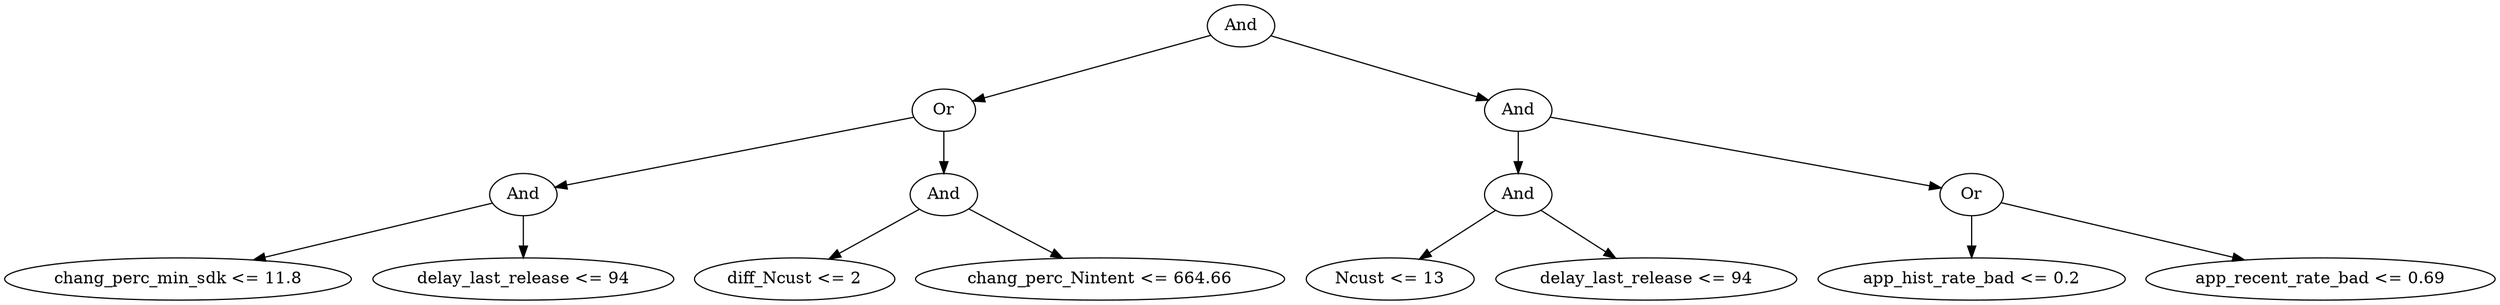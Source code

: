 digraph G {
	graph [bb="0,0,1718.2,252",
		dpi=78
	];
	node [label="\N"];
	1	 [height=0.5,
		label=And,
		pos="855.24,234",
		width=0.75];
	2	 [height=0.5,
		label=Or,
		pos="650.24,162",
		width=0.75];
	1 -> 2	 [pos="e,673.8,171.04 831.72,224.97 795.29,212.53 725.07,188.55 683.47,174.35"];
	3	 [height=0.5,
		label=And,
		pos="1045.2,162",
		width=0.75];
	1 -> 3	 [pos="e,1022,171.54 878.54,224.42 912.1,212.05 974.22,189.17 1012.4,175.09"];
	4	 [height=0.5,
		label=And,
		pos="359.24,90",
		width=0.75];
	2 -> 4	 [pos="e,384.34,97.039 625.18,154.97 573.29,142.49 453.96,113.79 394.4,99.458"];
	5	 [height=0.5,
		label=And,
		pos="650.24,90",
		width=0.75];
	2 -> 5	 [pos="e,650.24,108.1 650.24,143.7 650.24,135.98 650.24,126.71 650.24,118.11"];
	8	 [height=0.5,
		label="chang_perc_min_sdk <= 11.8",
		pos="120.24,18",
		width=3.34];
	4 -> 8	 [pos="e,172.65,34.349 335.01,81.903 299.52,71.508 232.21,51.795 182.37,37.197"];
	9	 [height=0.5,
		label="delay_last_release <= 94",
		pos="359.24,18",
		width=2.7984];
	4 -> 9	 [pos="e,359.24,36.104 359.24,71.697 359.24,63.983 359.24,54.712 359.24,46.112"];
	10	 [height=0.5,
		label="diff_Ncust <= 2",
		pos="547.24,18",
		width=1.9318];
	5 -> 10	 [pos="e,570.93,35.102 631.82,76.485 617.34,66.64 596.79,52.678 579.58,40.979"];
	11	 [height=0.5,
		label="chang_perc_Nintent <= 664.66",
		pos="759.24,18",
		width=3.4483];
	5 -> 11	 [pos="e,733.12,35.772 669.23,76.807 684.43,67.045 706.16,53.09 724.46,41.337"];
	6	 [height=0.5,
		label=And,
		pos="1045.2,90",
		width=0.75];
	3 -> 6	 [pos="e,1045.2,108.1 1045.2,143.7 1045.2,135.98 1045.2,126.71 1045.2,118.11"];
	7	 [height=0.5,
		label=Or,
		pos="1357.2,90",
		width=0.75];
	3 -> 7	 [pos="e,1331.7,96.722 1070.5,155.33 1125.9,142.91 1258.1,113.25 1321.8,98.959"];
	12	 [height=0.5,
		label="Ncust <= 13",
		pos="958.24,18",
		width=1.5707];
	6 -> 12	 [pos="e,978.01,34.906 1028.5,75.503 1016.4,65.806 999.89,52.512 985.9,41.256"];
	13	 [height=0.5,
		label="delay_last_release <= 94",
		pos="1133.2,18",
		width=2.7984];
	6 -> 13	 [pos="e,1112.3,35.667 1062.2,75.503 1074.1,66.005 1090.4,53.057 1104.4,41.952"];
	14	 [height=0.5,
		label="app_hist_rate_bad <= 0.2",
		pos="1357.2,18",
		width=2.9247];
	7 -> 14	 [pos="e,1357.2,36.104 1357.2,71.697 1357.2,63.983 1357.2,54.712 1357.2,46.112"];
	15	 [height=0.5,
		label="app_recent_rate_bad <= 0.69",
		pos="1599.2,18",
		width=3.3039];
	7 -> 15	 [pos="e,1546.7,34.211 1381.8,81.903 1417.8,71.475 1486.3,51.672 1536.8,37.059"];
}
